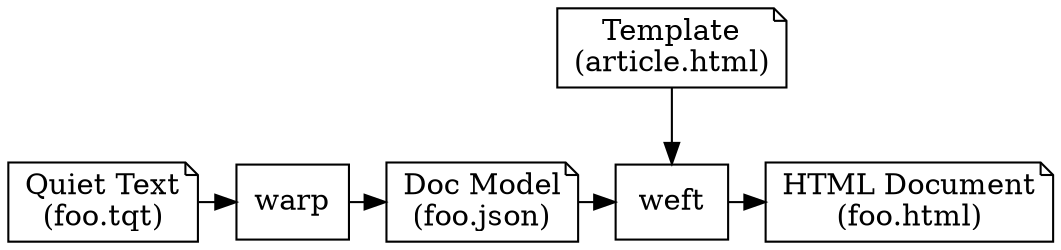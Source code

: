digraph {
  {
    "Quiet Text\n(foo.tqt)" [ shape = note ]
    "Doc Model\n(foo.json)" [ shape = note ]
    "Template\n(article.html)" [ shape = note ]
    "HTML Document\n(foo.html)" [ shape = note ]
    "warp" [ shape = box ]
    "weft" [ shape = box ]
  }
  "Quiet Text\n(foo.tqt)" -> "warp";
  "warp" -> "Doc Model\n(foo.json)";
  "Doc Model\n(foo.json)" -> "weft";
  "Template\n(article.html)" -> "weft";
  "weft" -> "HTML Document\n(foo.html)";
  {
    rank = same;
    "Template\n(article.html)"
  }
  { rank = same;
    "Quiet Text\n(foo.tqt)"
    "Doc Model\n(foo.json)"
    "HTML Document\n(foo.html)"
    "warp"
    "weft"
  }
  
}

